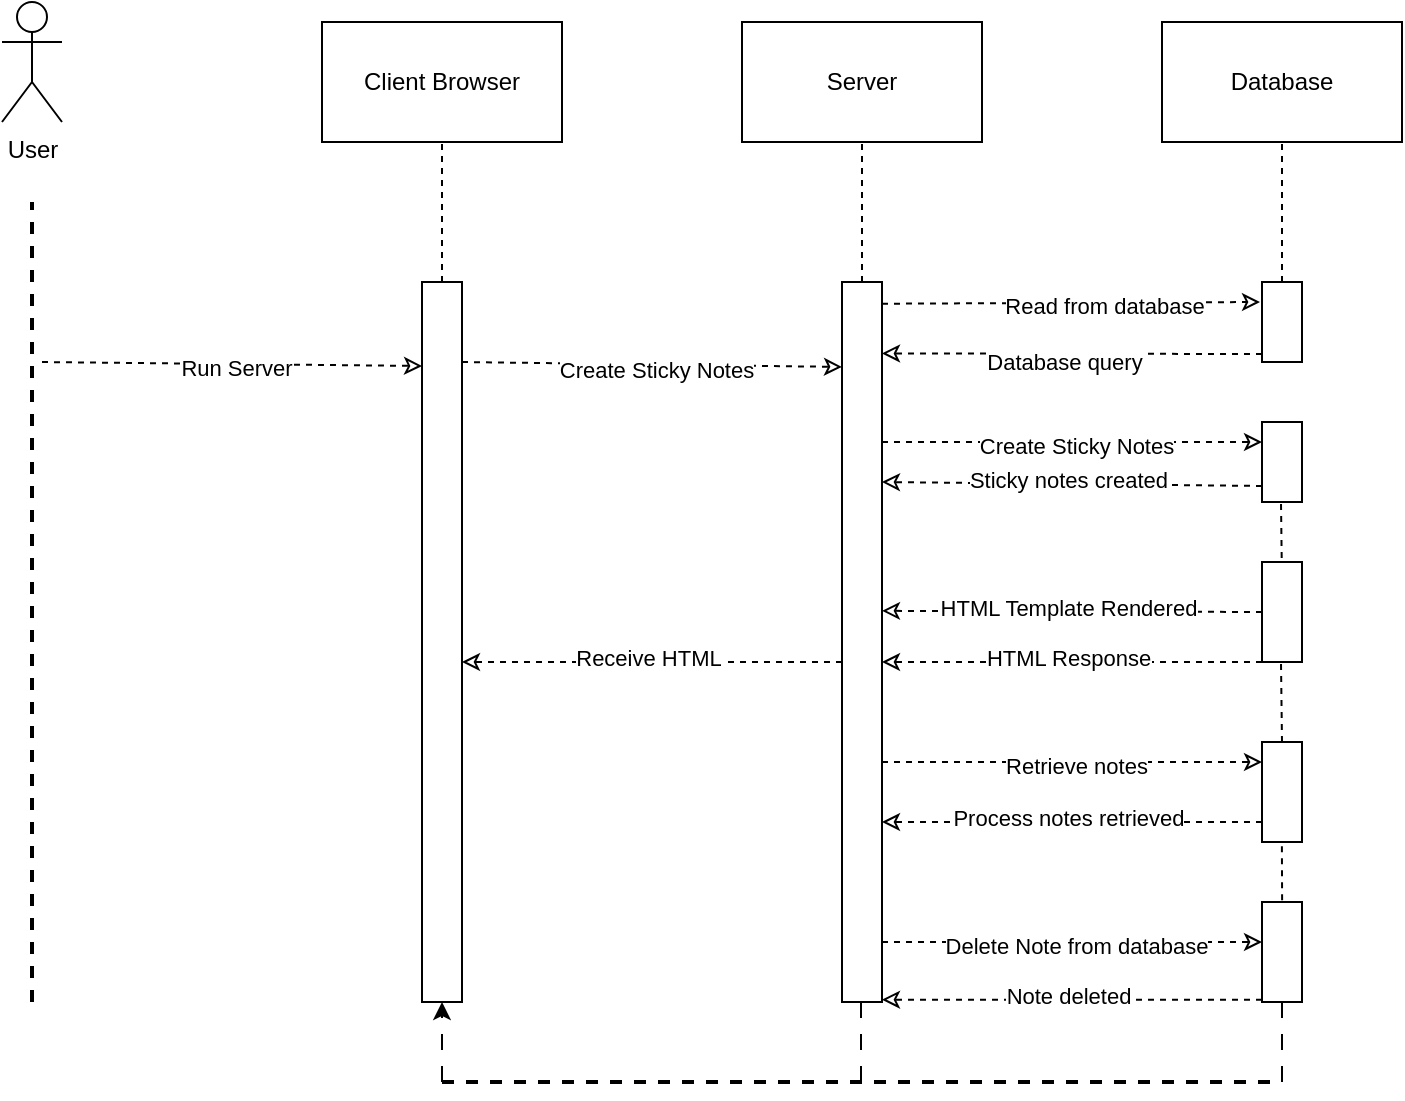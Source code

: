 <mxfile version="24.4.0" type="device">
  <diagram name="Page-1" id="8-T6bSCBTIg6wxSCbXcp">
    <mxGraphModel dx="1687" dy="993" grid="1" gridSize="10" guides="1" tooltips="1" connect="1" arrows="1" fold="1" page="1" pageScale="1" pageWidth="850" pageHeight="1100" math="0" shadow="0">
      <root>
        <mxCell id="0" />
        <mxCell id="1" parent="0" />
        <mxCell id="_Dt-qzkVrUxN6_fPGohM-1" value="Client Browser" style="rounded=0;whiteSpace=wrap;html=1;" parent="1" vertex="1">
          <mxGeometry x="270" y="270" width="120" height="60" as="geometry" />
        </mxCell>
        <mxCell id="_Dt-qzkVrUxN6_fPGohM-2" value="Server" style="rounded=0;whiteSpace=wrap;html=1;" parent="1" vertex="1">
          <mxGeometry x="480" y="270" width="120" height="60" as="geometry" />
        </mxCell>
        <mxCell id="_Dt-qzkVrUxN6_fPGohM-3" value="Database" style="rounded=0;whiteSpace=wrap;html=1;" parent="1" vertex="1">
          <mxGeometry x="690" y="270" width="120" height="60" as="geometry" />
        </mxCell>
        <mxCell id="_Dt-qzkVrUxN6_fPGohM-4" value="" style="endArrow=none;dashed=1;html=1;rounded=0;entryX=0.5;entryY=1;entryDx=0;entryDy=0;" parent="1" target="_Dt-qzkVrUxN6_fPGohM-1" edge="1">
          <mxGeometry width="50" height="50" relative="1" as="geometry">
            <mxPoint x="330" y="400" as="sourcePoint" />
            <mxPoint x="340" y="330" as="targetPoint" />
          </mxGeometry>
        </mxCell>
        <mxCell id="_Dt-qzkVrUxN6_fPGohM-5" value="" style="endArrow=none;dashed=1;html=1;rounded=0;" parent="1" edge="1">
          <mxGeometry width="50" height="50" relative="1" as="geometry">
            <mxPoint x="540" y="400" as="sourcePoint" />
            <mxPoint x="540" y="330" as="targetPoint" />
          </mxGeometry>
        </mxCell>
        <mxCell id="_Dt-qzkVrUxN6_fPGohM-6" value="" style="endArrow=none;dashed=1;html=1;rounded=0;fontStyle=1" parent="1" edge="1">
          <mxGeometry width="50" height="50" relative="1" as="geometry">
            <mxPoint x="750" y="550" as="sourcePoint" />
            <mxPoint x="749.5" y="510" as="targetPoint" />
          </mxGeometry>
        </mxCell>
        <mxCell id="_Dt-qzkVrUxN6_fPGohM-7" value="" style="rounded=0;whiteSpace=wrap;html=1;" parent="1" vertex="1">
          <mxGeometry x="320" y="400" width="20" height="360" as="geometry" />
        </mxCell>
        <mxCell id="_Dt-qzkVrUxN6_fPGohM-8" value="" style="rounded=0;whiteSpace=wrap;html=1;" parent="1" vertex="1">
          <mxGeometry x="530" y="400" width="20" height="360" as="geometry" />
        </mxCell>
        <mxCell id="_Dt-qzkVrUxN6_fPGohM-9" value="" style="rounded=0;whiteSpace=wrap;html=1;" parent="1" vertex="1">
          <mxGeometry x="740" y="470" width="20" height="40" as="geometry" />
        </mxCell>
        <mxCell id="_Dt-qzkVrUxN6_fPGohM-10" value="" style="endArrow=classic;html=1;rounded=0;entryX=0;entryY=0.118;entryDx=0;entryDy=0;entryPerimeter=0;endFill=0;dashed=1;" parent="1" target="_Dt-qzkVrUxN6_fPGohM-8" edge="1">
          <mxGeometry width="50" height="50" relative="1" as="geometry">
            <mxPoint x="340" y="440" as="sourcePoint" />
            <mxPoint x="390" y="390" as="targetPoint" />
          </mxGeometry>
        </mxCell>
        <mxCell id="_Dt-qzkVrUxN6_fPGohM-12" value="Create Sticky Notes" style="edgeLabel;html=1;align=center;verticalAlign=middle;resizable=0;points=[];" parent="_Dt-qzkVrUxN6_fPGohM-10" vertex="1" connectable="0">
          <mxGeometry x="0.021" y="-2" relative="1" as="geometry">
            <mxPoint as="offset" />
          </mxGeometry>
        </mxCell>
        <mxCell id="_Dt-qzkVrUxN6_fPGohM-13" value="" style="endArrow=classic;dashed=1;html=1;rounded=0;endFill=0;" parent="1" edge="1">
          <mxGeometry width="50" height="50" relative="1" as="geometry">
            <mxPoint x="550" y="410.86" as="sourcePoint" />
            <mxPoint x="739" y="410" as="targetPoint" />
          </mxGeometry>
        </mxCell>
        <mxCell id="_Dt-qzkVrUxN6_fPGohM-14" value="Read from database" style="edgeLabel;html=1;align=center;verticalAlign=middle;resizable=0;points=[];" parent="_Dt-qzkVrUxN6_fPGohM-13" vertex="1" connectable="0">
          <mxGeometry x="0.174" y="-1" relative="1" as="geometry">
            <mxPoint as="offset" />
          </mxGeometry>
        </mxCell>
        <mxCell id="_Dt-qzkVrUxN6_fPGohM-15" value="" style="endArrow=classic;html=1;rounded=0;entryX=0;entryY=0.118;entryDx=0;entryDy=0;entryPerimeter=0;endFill=0;dashed=1;" parent="1" edge="1">
          <mxGeometry width="50" height="50" relative="1" as="geometry">
            <mxPoint x="550" y="480" as="sourcePoint" />
            <mxPoint x="740" y="480" as="targetPoint" />
          </mxGeometry>
        </mxCell>
        <mxCell id="_Dt-qzkVrUxN6_fPGohM-16" value="Create Sticky Notes" style="edgeLabel;html=1;align=center;verticalAlign=middle;resizable=0;points=[];" parent="_Dt-qzkVrUxN6_fPGohM-15" vertex="1" connectable="0">
          <mxGeometry x="0.021" y="-2" relative="1" as="geometry">
            <mxPoint as="offset" />
          </mxGeometry>
        </mxCell>
        <mxCell id="_Dt-qzkVrUxN6_fPGohM-17" value="" style="endArrow=classic;html=1;rounded=0;endFill=0;dashed=1;exitX=0;exitY=0.5;exitDx=0;exitDy=0;" parent="1" edge="1" source="_Dt-qzkVrUxN6_fPGohM-21">
          <mxGeometry width="50" height="50" relative="1" as="geometry">
            <mxPoint x="710" y="564.41" as="sourcePoint" />
            <mxPoint x="550" y="564.41" as="targetPoint" />
          </mxGeometry>
        </mxCell>
        <mxCell id="_Dt-qzkVrUxN6_fPGohM-18" value="HTML Template Rendered" style="edgeLabel;html=1;align=center;verticalAlign=middle;resizable=0;points=[];" parent="_Dt-qzkVrUxN6_fPGohM-17" vertex="1" connectable="0">
          <mxGeometry x="0.021" y="-2" relative="1" as="geometry">
            <mxPoint as="offset" />
          </mxGeometry>
        </mxCell>
        <mxCell id="_Dt-qzkVrUxN6_fPGohM-20" value="" style="endArrow=none;dashed=1;html=1;rounded=0;entryX=0.5;entryY=1;entryDx=0;entryDy=0;" parent="1" target="_Dt-qzkVrUxN6_fPGohM-3" edge="1">
          <mxGeometry width="50" height="50" relative="1" as="geometry">
            <mxPoint x="750" y="400" as="sourcePoint" />
            <mxPoint x="749.5" y="340" as="targetPoint" />
          </mxGeometry>
        </mxCell>
        <mxCell id="_Dt-qzkVrUxN6_fPGohM-21" value="" style="rounded=0;whiteSpace=wrap;html=1;" parent="1" vertex="1">
          <mxGeometry x="740" y="540" width="20" height="50" as="geometry" />
        </mxCell>
        <mxCell id="_Dt-qzkVrUxN6_fPGohM-22" value="" style="endArrow=none;dashed=1;html=1;rounded=0;" parent="1" edge="1">
          <mxGeometry width="50" height="50" relative="1" as="geometry">
            <mxPoint x="750" y="630" as="sourcePoint" />
            <mxPoint x="749.5" y="590" as="targetPoint" />
          </mxGeometry>
        </mxCell>
        <mxCell id="_Dt-qzkVrUxN6_fPGohM-23" value="" style="rounded=0;whiteSpace=wrap;html=1;" parent="1" vertex="1">
          <mxGeometry x="740" y="630" width="20" height="50" as="geometry" />
        </mxCell>
        <mxCell id="_Dt-qzkVrUxN6_fPGohM-25" value="" style="endArrow=classic;html=1;rounded=0;entryX=0;entryY=0.118;entryDx=0;entryDy=0;entryPerimeter=0;endFill=0;dashed=1;" parent="1" edge="1">
          <mxGeometry width="50" height="50" relative="1" as="geometry">
            <mxPoint x="550" y="640" as="sourcePoint" />
            <mxPoint x="740" y="640" as="targetPoint" />
          </mxGeometry>
        </mxCell>
        <mxCell id="_Dt-qzkVrUxN6_fPGohM-26" value="Retrieve notes" style="edgeLabel;html=1;align=center;verticalAlign=middle;resizable=0;points=[];" parent="_Dt-qzkVrUxN6_fPGohM-25" vertex="1" connectable="0">
          <mxGeometry x="0.021" y="-2" relative="1" as="geometry">
            <mxPoint as="offset" />
          </mxGeometry>
        </mxCell>
        <mxCell id="_Dt-qzkVrUxN6_fPGohM-27" value="" style="endArrow=classic;html=1;rounded=0;entryX=0;entryY=0.118;entryDx=0;entryDy=0;entryPerimeter=0;endFill=0;dashed=1;" parent="1" edge="1">
          <mxGeometry width="50" height="50" relative="1" as="geometry">
            <mxPoint x="740" y="670" as="sourcePoint" />
            <mxPoint x="550" y="670" as="targetPoint" />
          </mxGeometry>
        </mxCell>
        <mxCell id="_Dt-qzkVrUxN6_fPGohM-28" value="Process notes retrieved" style="edgeLabel;html=1;align=center;verticalAlign=middle;resizable=0;points=[];" parent="_Dt-qzkVrUxN6_fPGohM-27" vertex="1" connectable="0">
          <mxGeometry x="0.021" y="-2" relative="1" as="geometry">
            <mxPoint as="offset" />
          </mxGeometry>
        </mxCell>
        <mxCell id="_Dt-qzkVrUxN6_fPGohM-30" value="" style="rounded=0;whiteSpace=wrap;html=1;" parent="1" vertex="1">
          <mxGeometry x="740" y="710" width="20" height="50" as="geometry" />
        </mxCell>
        <mxCell id="_Dt-qzkVrUxN6_fPGohM-33" value="" style="endArrow=none;dashed=1;html=1;rounded=0;entryX=0.43;entryY=1.011;entryDx=0;entryDy=0;exitX=0.436;exitY=-0.006;exitDx=0;exitDy=0;exitPerimeter=0;entryPerimeter=0;" parent="1" edge="1">
          <mxGeometry width="50" height="50" relative="1" as="geometry">
            <mxPoint x="750.06" y="709.15" as="sourcePoint" />
            <mxPoint x="749.94" y="680" as="targetPoint" />
          </mxGeometry>
        </mxCell>
        <mxCell id="_Dt-qzkVrUxN6_fPGohM-34" value="" style="endArrow=classic;html=1;rounded=0;entryX=0;entryY=0.118;entryDx=0;entryDy=0;entryPerimeter=0;endFill=0;dashed=1;" parent="1" edge="1">
          <mxGeometry width="50" height="50" relative="1" as="geometry">
            <mxPoint x="550" y="730" as="sourcePoint" />
            <mxPoint x="740" y="730" as="targetPoint" />
          </mxGeometry>
        </mxCell>
        <mxCell id="_Dt-qzkVrUxN6_fPGohM-35" value="Delete Note from database" style="edgeLabel;html=1;align=center;verticalAlign=middle;resizable=0;points=[];" parent="_Dt-qzkVrUxN6_fPGohM-34" vertex="1" connectable="0">
          <mxGeometry x="0.021" y="-2" relative="1" as="geometry">
            <mxPoint as="offset" />
          </mxGeometry>
        </mxCell>
        <mxCell id="_Dt-qzkVrUxN6_fPGohM-36" value="" style="endArrow=classic;html=1;rounded=0;entryX=0;entryY=0.118;entryDx=0;entryDy=0;entryPerimeter=0;endFill=0;dashed=1;" parent="1" edge="1">
          <mxGeometry width="50" height="50" relative="1" as="geometry">
            <mxPoint x="740" y="502" as="sourcePoint" />
            <mxPoint x="550" y="500" as="targetPoint" />
          </mxGeometry>
        </mxCell>
        <mxCell id="_Dt-qzkVrUxN6_fPGohM-37" value="Sticky notes created" style="edgeLabel;html=1;align=center;verticalAlign=middle;resizable=0;points=[];" parent="_Dt-qzkVrUxN6_fPGohM-36" vertex="1" connectable="0">
          <mxGeometry x="0.021" y="-2" relative="1" as="geometry">
            <mxPoint as="offset" />
          </mxGeometry>
        </mxCell>
        <mxCell id="_Dt-qzkVrUxN6_fPGohM-50" value="" style="endArrow=classic;html=1;rounded=0;entryX=0;entryY=0.118;entryDx=0;entryDy=0;entryPerimeter=0;endFill=0;dashed=1;" parent="1" edge="1">
          <mxGeometry width="50" height="50" relative="1" as="geometry">
            <mxPoint x="740" y="758.82" as="sourcePoint" />
            <mxPoint x="550" y="758.82" as="targetPoint" />
          </mxGeometry>
        </mxCell>
        <mxCell id="_Dt-qzkVrUxN6_fPGohM-51" value="Note deleted" style="edgeLabel;html=1;align=center;verticalAlign=middle;resizable=0;points=[];" parent="_Dt-qzkVrUxN6_fPGohM-50" vertex="1" connectable="0">
          <mxGeometry x="0.021" y="-2" relative="1" as="geometry">
            <mxPoint as="offset" />
          </mxGeometry>
        </mxCell>
        <mxCell id="-AhMBfm5YZHtMn-46V0d-5" value="" style="endArrow=classic;html=1;rounded=0;dashed=1;dashPattern=8 8;" edge="1" parent="1">
          <mxGeometry width="50" height="50" relative="1" as="geometry">
            <mxPoint x="330" y="800" as="sourcePoint" />
            <mxPoint x="330" y="760" as="targetPoint" />
          </mxGeometry>
        </mxCell>
        <mxCell id="-AhMBfm5YZHtMn-46V0d-7" value="" style="endArrow=none;html=1;rounded=0;dashed=1;dashPattern=8 8;endFill=0;" edge="1" parent="1">
          <mxGeometry width="50" height="50" relative="1" as="geometry">
            <mxPoint x="750" y="800" as="sourcePoint" />
            <mxPoint x="750" y="760" as="targetPoint" />
          </mxGeometry>
        </mxCell>
        <mxCell id="-AhMBfm5YZHtMn-46V0d-8" value="" style="endArrow=none;html=1;rounded=0;dashed=1;dashPattern=8 8;endFill=0;" edge="1" parent="1">
          <mxGeometry width="50" height="50" relative="1" as="geometry">
            <mxPoint x="539.5" y="800" as="sourcePoint" />
            <mxPoint x="539.5" y="760" as="targetPoint" />
          </mxGeometry>
        </mxCell>
        <mxCell id="-AhMBfm5YZHtMn-46V0d-9" value="" style="endArrow=none;dashed=1;html=1;strokeWidth=2;rounded=0;" edge="1" parent="1">
          <mxGeometry width="50" height="50" relative="1" as="geometry">
            <mxPoint x="330" y="800" as="sourcePoint" />
            <mxPoint x="750" y="800" as="targetPoint" />
          </mxGeometry>
        </mxCell>
        <mxCell id="-AhMBfm5YZHtMn-46V0d-10" value="User" style="shape=umlActor;verticalLabelPosition=bottom;verticalAlign=top;html=1;outlineConnect=0;" vertex="1" parent="1">
          <mxGeometry x="110" y="260" width="30" height="60" as="geometry" />
        </mxCell>
        <mxCell id="-AhMBfm5YZHtMn-46V0d-11" value="" style="endArrow=none;dashed=1;html=1;strokeWidth=2;rounded=0;" edge="1" parent="1">
          <mxGeometry width="50" height="50" relative="1" as="geometry">
            <mxPoint x="125" y="760" as="sourcePoint" />
            <mxPoint x="125" y="360" as="targetPoint" />
          </mxGeometry>
        </mxCell>
        <mxCell id="-AhMBfm5YZHtMn-46V0d-12" value="" style="endArrow=classic;html=1;rounded=0;entryX=0;entryY=0.118;entryDx=0;entryDy=0;entryPerimeter=0;endFill=0;dashed=1;" edge="1" parent="1">
          <mxGeometry width="50" height="50" relative="1" as="geometry">
            <mxPoint x="130" y="440" as="sourcePoint" />
            <mxPoint x="320" y="442" as="targetPoint" />
          </mxGeometry>
        </mxCell>
        <mxCell id="-AhMBfm5YZHtMn-46V0d-13" value="Run Server" style="edgeLabel;html=1;align=center;verticalAlign=middle;resizable=0;points=[];" vertex="1" connectable="0" parent="-AhMBfm5YZHtMn-46V0d-12">
          <mxGeometry x="0.021" y="-2" relative="1" as="geometry">
            <mxPoint as="offset" />
          </mxGeometry>
        </mxCell>
        <mxCell id="-AhMBfm5YZHtMn-46V0d-16" value="" style="rounded=0;whiteSpace=wrap;html=1;" vertex="1" parent="1">
          <mxGeometry x="740" y="400" width="20" height="40" as="geometry" />
        </mxCell>
        <mxCell id="-AhMBfm5YZHtMn-46V0d-17" value="" style="endArrow=classic;dashed=1;html=1;rounded=0;endFill=0;entryX=1.209;entryY=0.127;entryDx=0;entryDy=0;entryPerimeter=0;" edge="1" parent="1">
          <mxGeometry width="50" height="50" relative="1" as="geometry">
            <mxPoint x="740" y="436" as="sourcePoint" />
            <mxPoint x="550.0" y="435.72" as="targetPoint" />
          </mxGeometry>
        </mxCell>
        <mxCell id="-AhMBfm5YZHtMn-46V0d-18" value="Database query" style="edgeLabel;html=1;align=center;verticalAlign=middle;resizable=0;points=[];" vertex="1" connectable="0" parent="-AhMBfm5YZHtMn-46V0d-17">
          <mxGeometry x="0.174" y="-1" relative="1" as="geometry">
            <mxPoint x="12" y="5" as="offset" />
          </mxGeometry>
        </mxCell>
        <mxCell id="-AhMBfm5YZHtMn-46V0d-19" value="" style="endArrow=classic;html=1;rounded=0;endFill=0;dashed=1;" edge="1" parent="1">
          <mxGeometry width="50" height="50" relative="1" as="geometry">
            <mxPoint x="530" y="590" as="sourcePoint" />
            <mxPoint x="340" y="590" as="targetPoint" />
          </mxGeometry>
        </mxCell>
        <mxCell id="-AhMBfm5YZHtMn-46V0d-20" value="Receive HTML" style="edgeLabel;html=1;align=center;verticalAlign=middle;resizable=0;points=[];" vertex="1" connectable="0" parent="-AhMBfm5YZHtMn-46V0d-19">
          <mxGeometry x="0.021" y="-2" relative="1" as="geometry">
            <mxPoint as="offset" />
          </mxGeometry>
        </mxCell>
        <mxCell id="-AhMBfm5YZHtMn-46V0d-21" value="" style="endArrow=classic;html=1;rounded=0;endFill=0;dashed=1;exitX=0;exitY=1;exitDx=0;exitDy=0;" edge="1" parent="1" source="_Dt-qzkVrUxN6_fPGohM-21">
          <mxGeometry width="50" height="50" relative="1" as="geometry">
            <mxPoint x="700" y="590" as="sourcePoint" />
            <mxPoint x="550" y="590" as="targetPoint" />
          </mxGeometry>
        </mxCell>
        <mxCell id="-AhMBfm5YZHtMn-46V0d-22" value="HTML Response" style="edgeLabel;html=1;align=center;verticalAlign=middle;resizable=0;points=[];" vertex="1" connectable="0" parent="-AhMBfm5YZHtMn-46V0d-21">
          <mxGeometry x="0.021" y="-2" relative="1" as="geometry">
            <mxPoint as="offset" />
          </mxGeometry>
        </mxCell>
      </root>
    </mxGraphModel>
  </diagram>
</mxfile>
